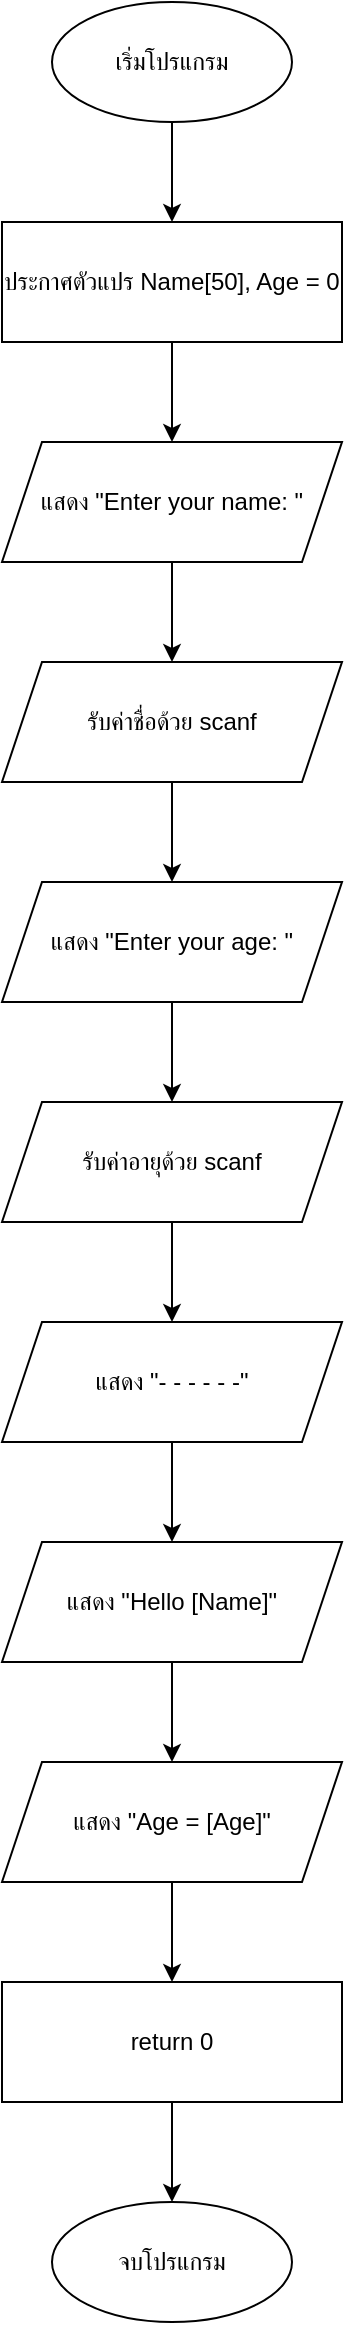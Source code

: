 <mxfile version="28.2.5">
  <diagram name="หน้า-1" id="g1WY-LeKKJIpPG-kmTFl">
    <mxGraphModel dx="3574" dy="1974" grid="1" gridSize="10" guides="1" tooltips="1" connect="1" arrows="1" fold="1" page="1" pageScale="1" pageWidth="1169" pageHeight="1654" math="0" shadow="0">
      <root>
        <mxCell id="0" />
        <mxCell id="1" parent="0" />
        <mxCell id="CkeSAW8G-GJdKuXeejbD-3" value="เริ่มโปรแกรม" style="ellipse;whiteSpace=wrap;html=1;aspect=fixed;" vertex="1" parent="1">
          <mxGeometry x="545" y="270" width="120" height="60" as="geometry" />
        </mxCell>
        <mxCell id="CkeSAW8G-GJdKuXeejbD-4" value="" style="endArrow=classic;html=1;rounded=0;" edge="1" parent="1" source="CkeSAW8G-GJdKuXeejbD-3" target="CkeSAW8G-GJdKuXeejbD-5">
          <mxGeometry width="50" height="50" relative="1" as="geometry">
            <mxPoint x="605" y="330" as="sourcePoint" />
            <mxPoint x="605" y="380" as="targetPoint" />
          </mxGeometry>
        </mxCell>
        <mxCell id="CkeSAW8G-GJdKuXeejbD-5" value="ประกาศตัวแปร Name[50], Age = 0" style="rounded=0;whiteSpace=wrap;html=1;" vertex="1" parent="1">
          <mxGeometry x="520" y="380" width="170" height="60" as="geometry" />
        </mxCell>
        <mxCell id="CkeSAW8G-GJdKuXeejbD-6" value="" style="endArrow=classic;html=1;rounded=0;" edge="1" parent="1" source="CkeSAW8G-GJdKuXeejbD-5" target="CkeSAW8G-GJdKuXeejbD-7">
          <mxGeometry width="50" height="50" relative="1" as="geometry">
            <mxPoint x="605" y="440" as="sourcePoint" />
            <mxPoint x="605" y="490" as="targetPoint" />
          </mxGeometry>
        </mxCell>
        <mxCell id="CkeSAW8G-GJdKuXeejbD-7" value="แสดง &quot;Enter your name: &quot;" style="shape=parallelogram;perimeter=parallelogramPerimeter;whiteSpace=wrap;html=1;fixedSize=1;" vertex="1" parent="1">
          <mxGeometry x="520" y="490" width="170" height="60" as="geometry" />
        </mxCell>
        <mxCell id="CkeSAW8G-GJdKuXeejbD-8" value="" style="endArrow=classic;html=1;rounded=0;" edge="1" parent="1" source="CkeSAW8G-GJdKuXeejbD-7" target="CkeSAW8G-GJdKuXeejbD-9">
          <mxGeometry width="50" height="50" relative="1" as="geometry">
            <mxPoint x="605" y="550" as="sourcePoint" />
            <mxPoint x="605" y="600" as="targetPoint" />
          </mxGeometry>
        </mxCell>
        <mxCell id="CkeSAW8G-GJdKuXeejbD-9" value="รับค่าชื่อด้วย scanf" style="shape=parallelogram;perimeter=parallelogramPerimeter;whiteSpace=wrap;html=1;fixedSize=1;" vertex="1" parent="1">
          <mxGeometry x="520" y="600" width="170" height="60" as="geometry" />
        </mxCell>
        <mxCell id="CkeSAW8G-GJdKuXeejbD-10" value="" style="endArrow=classic;html=1;rounded=0;" edge="1" parent="1" source="CkeSAW8G-GJdKuXeejbD-9" target="CkeSAW8G-GJdKuXeejbD-11">
          <mxGeometry width="50" height="50" relative="1" as="geometry">
            <mxPoint x="605" y="660" as="sourcePoint" />
            <mxPoint x="605" y="710" as="targetPoint" />
          </mxGeometry>
        </mxCell>
        <mxCell id="CkeSAW8G-GJdKuXeejbD-11" value="แสดง &quot;Enter your age: &quot;" style="shape=parallelogram;perimeter=parallelogramPerimeter;whiteSpace=wrap;html=1;fixedSize=1;" vertex="1" parent="1">
          <mxGeometry x="520" y="710" width="170" height="60" as="geometry" />
        </mxCell>
        <mxCell id="CkeSAW8G-GJdKuXeejbD-12" value="" style="endArrow=classic;html=1;rounded=0;" edge="1" parent="1" source="CkeSAW8G-GJdKuXeejbD-11" target="CkeSAW8G-GJdKuXeejbD-13">
          <mxGeometry width="50" height="50" relative="1" as="geometry">
            <mxPoint x="605" y="770" as="sourcePoint" />
            <mxPoint x="605" y="820" as="targetPoint" />
          </mxGeometry>
        </mxCell>
        <mxCell id="CkeSAW8G-GJdKuXeejbD-13" value="รับค่าอายุด้วย scanf" style="shape=parallelogram;perimeter=parallelogramPerimeter;whiteSpace=wrap;html=1;fixedSize=1;" vertex="1" parent="1">
          <mxGeometry x="520" y="820" width="170" height="60" as="geometry" />
        </mxCell>
        <mxCell id="CkeSAW8G-GJdKuXeejbD-14" value="" style="endArrow=classic;html=1;rounded=0;" edge="1" parent="1" source="CkeSAW8G-GJdKuXeejbD-13" target="CkeSAW8G-GJdKuXeejbD-15">
          <mxGeometry width="50" height="50" relative="1" as="geometry">
            <mxPoint x="605" y="880" as="sourcePoint" />
            <mxPoint x="605" y="930" as="targetPoint" />
          </mxGeometry>
        </mxCell>
        <mxCell id="CkeSAW8G-GJdKuXeejbD-15" value="แสดง &quot;- - - - - -&quot;" style="shape=parallelogram;perimeter=parallelogramPerimeter;whiteSpace=wrap;html=1;fixedSize=1;" vertex="1" parent="1">
          <mxGeometry x="520" y="930" width="170" height="60" as="geometry" />
        </mxCell>
        <mxCell id="CkeSAW8G-GJdKuXeejbD-16" value="" style="endArrow=classic;html=1;rounded=0;" edge="1" parent="1" source="CkeSAW8G-GJdKuXeejbD-15" target="CkeSAW8G-GJdKuXeejbD-17">
          <mxGeometry width="50" height="50" relative="1" as="geometry">
            <mxPoint x="605" y="990" as="sourcePoint" />
            <mxPoint x="605" y="1040" as="targetPoint" />
          </mxGeometry>
        </mxCell>
        <mxCell id="CkeSAW8G-GJdKuXeejbD-17" value="แสดง &quot;Hello [Name]&quot;" style="shape=parallelogram;perimeter=parallelogramPerimeter;whiteSpace=wrap;html=1;fixedSize=1;" vertex="1" parent="1">
          <mxGeometry x="520" y="1040" width="170" height="60" as="geometry" />
        </mxCell>
        <mxCell id="CkeSAW8G-GJdKuXeejbD-18" value="" style="endArrow=classic;html=1;rounded=0;" edge="1" parent="1" source="CkeSAW8G-GJdKuXeejbD-17" target="CkeSAW8G-GJdKuXeejbD-19">
          <mxGeometry width="50" height="50" relative="1" as="geometry">
            <mxPoint x="605" y="1100" as="sourcePoint" />
            <mxPoint x="605" y="1150" as="targetPoint" />
          </mxGeometry>
        </mxCell>
        <mxCell id="CkeSAW8G-GJdKuXeejbD-19" value="แสดง &quot;Age = [Age]&quot;" style="shape=parallelogram;perimeter=parallelogramPerimeter;whiteSpace=wrap;html=1;fixedSize=1;" vertex="1" parent="1">
          <mxGeometry x="520" y="1150" width="170" height="60" as="geometry" />
        </mxCell>
        <mxCell id="CkeSAW8G-GJdKuXeejbD-20" value="" style="endArrow=classic;html=1;rounded=0;" edge="1" parent="1" source="CkeSAW8G-GJdKuXeejbD-19" target="CkeSAW8G-GJdKuXeejbD-21">
          <mxGeometry width="50" height="50" relative="1" as="geometry">
            <mxPoint x="605" y="1210" as="sourcePoint" />
            <mxPoint x="605" y="1260" as="targetPoint" />
          </mxGeometry>
        </mxCell>
        <mxCell id="CkeSAW8G-GJdKuXeejbD-21" value="return 0" style="rounded=0;whiteSpace=wrap;html=1;" vertex="1" parent="1">
          <mxGeometry x="520" y="1260" width="170" height="60" as="geometry" />
        </mxCell>
        <mxCell id="CkeSAW8G-GJdKuXeejbD-22" value="" style="endArrow=classic;html=1;rounded=0;" edge="1" parent="1" source="CkeSAW8G-GJdKuXeejbD-21" target="CkeSAW8G-GJdKuXeejbD-23">
          <mxGeometry width="50" height="50" relative="1" as="geometry">
            <mxPoint x="605" y="1320" as="sourcePoint" />
            <mxPoint x="605" y="1370" as="targetPoint" />
          </mxGeometry>
        </mxCell>
        <mxCell id="CkeSAW8G-GJdKuXeejbD-23" value="จบโปรแกรม" style="ellipse;whiteSpace=wrap;html=1;aspect=fixed;" vertex="1" parent="1">
          <mxGeometry x="545" y="1370" width="120" height="60" as="geometry" />
        </mxCell>
      </root>
    </mxGraphModel>
  </diagram>
</mxfile>
